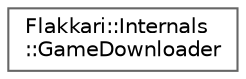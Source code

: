 digraph "Graphical Class Hierarchy"
{
 // LATEX_PDF_SIZE
  bgcolor="transparent";
  edge [fontname=Helvetica,fontsize=10,labelfontname=Helvetica,labelfontsize=10];
  node [fontname=Helvetica,fontsize=10,shape=box,height=0.2,width=0.4];
  rankdir="LR";
  Node0 [id="Node000000",label="Flakkari::Internals\l::GameDownloader",height=0.2,width=0.4,color="grey40", fillcolor="white", style="filled",URL="$db/d51/classFlakkari_1_1Internals_1_1GameDownloader.html",tooltip=" "];
}
